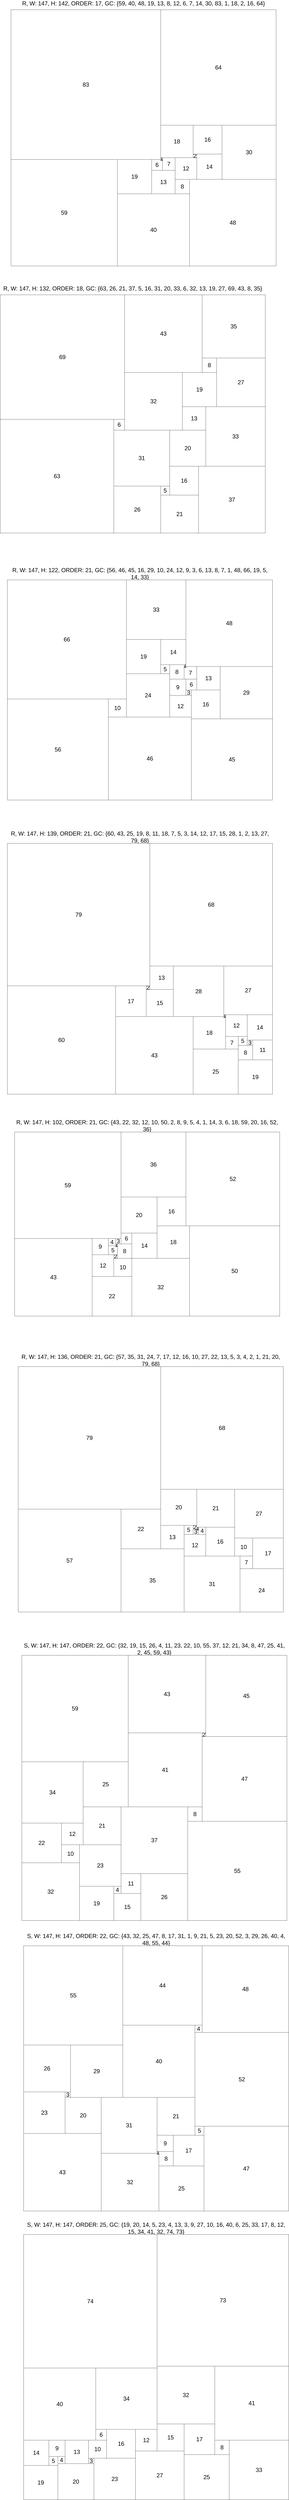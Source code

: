 <mxfile version="21.2.1" type="device">
  <diagram name="Page-1" id="H1nZVYqxkzLZFgEqRADx">
    <mxGraphModel dx="1083" dy="3478" grid="1" gridSize="10" guides="1" tooltips="1" connect="1" arrows="1" fold="1" page="1" pageScale="1" pageWidth="850" pageHeight="1100" math="0" shadow="0">
      <root>
        <mxCell id="0" />
        <mxCell id="1" parent="0" />
        <mxCell id="AsBp8XiL8Dx4Y6rQVwFH-6815" value="R, W: 147, H: 142, ORDER: 17, GC: {59, 40, 48, 19, 13, 8, 12, 6, 7, 14, 30, 83, 1, 18, 2, 16, 64} " style="text;html=1;strokeColor=none;fillColor=none;align=center;verticalAlign=middle;whiteSpace=wrap;rounded=0;fontSize=32;" parent="1" vertex="1">
          <mxGeometry x="1570" width="1470" height="30" as="geometry" />
        </mxCell>
        <mxCell id="AsBp8XiL8Dx4Y6rQVwFH-9871" value="R, W: 147, H: 132, ORDER: 18, GC: {63, 26, 21, 37, 5, 16, 31, 20, 33, 6, 32, 13, 19, 27, 69, 43, 8, 35} " style="text;html=1;strokeColor=none;fillColor=none;align=center;verticalAlign=middle;whiteSpace=wrap;rounded=0;fontSize=32;" parent="1" vertex="1">
          <mxGeometry x="1510" y="1580" width="1470" height="30" as="geometry" />
        </mxCell>
        <mxCell id="2DC2WM5DY_a96OD5L-HZ-496" value="R, W: 147, H: 122, ORDER: 21, GC: {56, 46, 45, 16, 29, 10, 24, 12, 9, 3, 6, 13, 8, 7, 1, 48, 66, 19, 5, 14, 33} " style="text;html=1;strokeColor=none;fillColor=none;align=center;verticalAlign=middle;whiteSpace=wrap;rounded=0;fontSize=32;" vertex="1" parent="1">
          <mxGeometry x="1550" y="3160" width="1470" height="30" as="geometry" />
        </mxCell>
        <mxCell id="2DC2WM5DY_a96OD5L-HZ-518" value="R, W: 147, H: 139, ORDER: 21, GC: {60, 43, 25, 19, 8, 11, 18, 7, 5, 3, 14, 12, 17, 15, 28, 1, 2, 13, 27, 79, 68} " style="text;html=1;strokeColor=none;fillColor=none;align=center;verticalAlign=middle;whiteSpace=wrap;rounded=0;fontSize=32;" vertex="1" parent="1">
          <mxGeometry x="1550" y="4620" width="1470" height="30" as="geometry" />
        </mxCell>
        <mxCell id="2DC2WM5DY_a96OD5L-HZ-540" value="R, W: 147, H: 102, ORDER: 21, GC: {43, 22, 32, 12, 10, 50, 2, 8, 9, 5, 4, 1, 14, 3, 6, 18, 59, 20, 16, 52, 36} " style="text;html=1;strokeColor=none;fillColor=none;align=center;verticalAlign=middle;whiteSpace=wrap;rounded=0;fontSize=32;" vertex="1" parent="1">
          <mxGeometry x="1590" y="6220" width="1470" height="30" as="geometry" />
        </mxCell>
        <mxCell id="2DC2WM5DY_a96OD5L-HZ-562" value="R, W: 147, H: 136, ORDER: 21, GC: {57, 35, 31, 24, 7, 17, 12, 16, 10, 27, 22, 13, 5, 3, 4, 2, 1, 21, 20, 79, 68} " style="text;html=1;strokeColor=none;fillColor=none;align=center;verticalAlign=middle;whiteSpace=wrap;rounded=0;fontSize=32;" vertex="1" parent="1">
          <mxGeometry x="1610" y="7520" width="1470" height="30" as="geometry" />
        </mxCell>
        <mxCell id="2DC2WM5DY_a96OD5L-HZ-584" value="S, W: 147, H: 147, ORDER: 22, GC: {32, 19, 15, 26, 4, 11, 23, 22, 10, 55, 37, 12, 21, 34, 8, 47, 25, 41, 2, 45, 59, 43} " style="text;html=1;strokeColor=none;fillColor=none;align=center;verticalAlign=middle;whiteSpace=wrap;rounded=0;fontSize=32;" vertex="1" parent="1">
          <mxGeometry x="1630" y="9120" width="1470" height="30" as="geometry" />
        </mxCell>
        <mxCell id="2DC2WM5DY_a96OD5L-HZ-607" value="S, W: 147, H: 147, ORDER: 22, GC: {43, 32, 25, 47, 8, 17, 31, 1, 9, 21, 5, 23, 20, 52, 3, 29, 26, 40, 4, 48, 55, 44} " style="text;html=1;strokeColor=none;fillColor=none;align=center;verticalAlign=middle;whiteSpace=wrap;rounded=0;fontSize=32;" vertex="1" parent="1">
          <mxGeometry x="1640" y="10730" width="1470" height="30" as="geometry" />
        </mxCell>
        <mxCell id="2DC2WM5DY_a96OD5L-HZ-630" value="S, W: 147, H: 147, ORDER: 25, GC: {19, 20, 14, 5, 23, 4, 13, 3, 9, 27, 10, 16, 40, 6, 25, 33, 17, 8, 12, 15, 34, 41, 32, 74, 73} " style="text;html=1;strokeColor=none;fillColor=none;align=center;verticalAlign=middle;whiteSpace=wrap;rounded=0;fontSize=32;" vertex="1" parent="1">
          <mxGeometry x="1640" y="12330" width="1470" height="30" as="geometry" />
        </mxCell>
        <mxCell id="2DC2WM5DY_a96OD5L-HZ-656" value="" style="group;flipV=1;" vertex="1" connectable="0" parent="1">
          <mxGeometry x="1510" y="1630" width="1470" height="1320" as="geometry" />
        </mxCell>
        <mxCell id="761dnnyQ54j-Cl0NHfQN-9872" value="63" style="rounded=0;whiteSpace=wrap;html=1;fontSize=32;" parent="2DC2WM5DY_a96OD5L-HZ-656" vertex="1">
          <mxGeometry y="690" width="630" height="630" as="geometry" />
        </mxCell>
        <mxCell id="761dnnyQ54j-Cl0NHfQN-9873" value="26" style="rounded=0;whiteSpace=wrap;html=1;fontSize=32;" parent="2DC2WM5DY_a96OD5L-HZ-656" vertex="1">
          <mxGeometry x="630" y="1060" width="260" height="260" as="geometry" />
        </mxCell>
        <mxCell id="761dnnyQ54j-Cl0NHfQN-9874" value="21" style="rounded=0;whiteSpace=wrap;html=1;fontSize=32;" parent="2DC2WM5DY_a96OD5L-HZ-656" vertex="1">
          <mxGeometry x="890" y="1110" width="210" height="210" as="geometry" />
        </mxCell>
        <mxCell id="761dnnyQ54j-Cl0NHfQN-9875" value="37" style="rounded=0;whiteSpace=wrap;html=1;fontSize=32;" parent="2DC2WM5DY_a96OD5L-HZ-656" vertex="1">
          <mxGeometry x="1100" y="950" width="370" height="370" as="geometry" />
        </mxCell>
        <mxCell id="761dnnyQ54j-Cl0NHfQN-9876" value="5" style="rounded=0;whiteSpace=wrap;html=1;fontSize=32;" parent="2DC2WM5DY_a96OD5L-HZ-656" vertex="1">
          <mxGeometry x="890" y="1060" width="50" height="50" as="geometry" />
        </mxCell>
        <mxCell id="761dnnyQ54j-Cl0NHfQN-9877" value="16" style="rounded=0;whiteSpace=wrap;html=1;fontSize=32;" parent="2DC2WM5DY_a96OD5L-HZ-656" vertex="1">
          <mxGeometry x="940" y="950" width="160" height="160" as="geometry" />
        </mxCell>
        <mxCell id="761dnnyQ54j-Cl0NHfQN-9878" value="31" style="rounded=0;whiteSpace=wrap;html=1;fontSize=32;" parent="2DC2WM5DY_a96OD5L-HZ-656" vertex="1">
          <mxGeometry x="630" y="750" width="310" height="310" as="geometry" />
        </mxCell>
        <mxCell id="761dnnyQ54j-Cl0NHfQN-9879" value="20" style="rounded=0;whiteSpace=wrap;html=1;fontSize=32;" parent="2DC2WM5DY_a96OD5L-HZ-656" vertex="1">
          <mxGeometry x="940" y="750" width="200" height="200" as="geometry" />
        </mxCell>
        <mxCell id="761dnnyQ54j-Cl0NHfQN-9880" value="33" style="rounded=0;whiteSpace=wrap;html=1;fontSize=32;" parent="2DC2WM5DY_a96OD5L-HZ-656" vertex="1">
          <mxGeometry x="1140" y="620" width="330" height="330" as="geometry" />
        </mxCell>
        <mxCell id="761dnnyQ54j-Cl0NHfQN-9881" value="6" style="rounded=0;whiteSpace=wrap;html=1;fontSize=32;" parent="2DC2WM5DY_a96OD5L-HZ-656" vertex="1">
          <mxGeometry x="630" y="690" width="60" height="60" as="geometry" />
        </mxCell>
        <mxCell id="761dnnyQ54j-Cl0NHfQN-9882" value="32" style="rounded=0;whiteSpace=wrap;html=1;fontSize=32;" parent="2DC2WM5DY_a96OD5L-HZ-656" vertex="1">
          <mxGeometry x="690" y="430" width="320" height="320" as="geometry" />
        </mxCell>
        <mxCell id="761dnnyQ54j-Cl0NHfQN-9883" value="13" style="rounded=0;whiteSpace=wrap;html=1;fontSize=32;" parent="2DC2WM5DY_a96OD5L-HZ-656" vertex="1">
          <mxGeometry x="1010" y="620" width="130" height="130" as="geometry" />
        </mxCell>
        <mxCell id="761dnnyQ54j-Cl0NHfQN-9884" value="19" style="rounded=0;whiteSpace=wrap;html=1;fontSize=32;" parent="2DC2WM5DY_a96OD5L-HZ-656" vertex="1">
          <mxGeometry x="1010" y="430" width="190" height="190" as="geometry" />
        </mxCell>
        <mxCell id="761dnnyQ54j-Cl0NHfQN-9885" value="27" style="rounded=0;whiteSpace=wrap;html=1;fontSize=32;" parent="2DC2WM5DY_a96OD5L-HZ-656" vertex="1">
          <mxGeometry x="1200" y="350" width="270" height="270" as="geometry" />
        </mxCell>
        <mxCell id="761dnnyQ54j-Cl0NHfQN-9886" value="69" style="rounded=0;whiteSpace=wrap;html=1;fontSize=32;" parent="2DC2WM5DY_a96OD5L-HZ-656" vertex="1">
          <mxGeometry width="690" height="690" as="geometry" />
        </mxCell>
        <mxCell id="761dnnyQ54j-Cl0NHfQN-9887" value="43" style="rounded=0;whiteSpace=wrap;html=1;fontSize=32;" parent="2DC2WM5DY_a96OD5L-HZ-656" vertex="1">
          <mxGeometry x="690" width="430" height="430" as="geometry" />
        </mxCell>
        <mxCell id="761dnnyQ54j-Cl0NHfQN-9888" value="8" style="rounded=0;whiteSpace=wrap;html=1;fontSize=32;" parent="2DC2WM5DY_a96OD5L-HZ-656" vertex="1">
          <mxGeometry x="1120" y="350" width="80" height="80" as="geometry" />
        </mxCell>
        <mxCell id="761dnnyQ54j-Cl0NHfQN-9889" value="35" style="rounded=0;whiteSpace=wrap;html=1;fontSize=32;" parent="2DC2WM5DY_a96OD5L-HZ-656" vertex="1">
          <mxGeometry x="1120" width="350" height="350" as="geometry" />
        </mxCell>
        <mxCell id="2DC2WM5DY_a96OD5L-HZ-657" value="" style="group;flipV=1;" vertex="1" connectable="0" parent="1">
          <mxGeometry x="1570" y="50" width="1470" height="1420" as="geometry" />
        </mxCell>
        <mxCell id="761dnnyQ54j-Cl0NHfQN-6816" value="59" style="rounded=0;whiteSpace=wrap;html=1;fontSize=32;" parent="2DC2WM5DY_a96OD5L-HZ-657" vertex="1">
          <mxGeometry y="830" width="590" height="590" as="geometry" />
        </mxCell>
        <mxCell id="761dnnyQ54j-Cl0NHfQN-6817" value="40" style="rounded=0;whiteSpace=wrap;html=1;fontSize=32;" parent="2DC2WM5DY_a96OD5L-HZ-657" vertex="1">
          <mxGeometry x="590" y="1020" width="400" height="400" as="geometry" />
        </mxCell>
        <mxCell id="761dnnyQ54j-Cl0NHfQN-6818" value="48" style="rounded=0;whiteSpace=wrap;html=1;fontSize=32;" parent="2DC2WM5DY_a96OD5L-HZ-657" vertex="1">
          <mxGeometry x="990" y="940" width="480" height="480" as="geometry" />
        </mxCell>
        <mxCell id="761dnnyQ54j-Cl0NHfQN-6819" value="19" style="rounded=0;whiteSpace=wrap;html=1;fontSize=32;" parent="2DC2WM5DY_a96OD5L-HZ-657" vertex="1">
          <mxGeometry x="590" y="830" width="190" height="190" as="geometry" />
        </mxCell>
        <mxCell id="761dnnyQ54j-Cl0NHfQN-6820" value="13" style="rounded=0;whiteSpace=wrap;html=1;fontSize=32;" parent="2DC2WM5DY_a96OD5L-HZ-657" vertex="1">
          <mxGeometry x="780" y="890" width="130" height="130" as="geometry" />
        </mxCell>
        <mxCell id="761dnnyQ54j-Cl0NHfQN-6821" value="8" style="rounded=0;whiteSpace=wrap;html=1;fontSize=32;" parent="2DC2WM5DY_a96OD5L-HZ-657" vertex="1">
          <mxGeometry x="910" y="940" width="80" height="80" as="geometry" />
        </mxCell>
        <mxCell id="761dnnyQ54j-Cl0NHfQN-6822" value="12" style="rounded=0;whiteSpace=wrap;html=1;fontSize=32;" parent="2DC2WM5DY_a96OD5L-HZ-657" vertex="1">
          <mxGeometry x="910" y="820" width="120" height="120" as="geometry" />
        </mxCell>
        <mxCell id="761dnnyQ54j-Cl0NHfQN-6823" value="6" style="rounded=0;whiteSpace=wrap;html=1;fontSize=32;" parent="2DC2WM5DY_a96OD5L-HZ-657" vertex="1">
          <mxGeometry x="780" y="830" width="60" height="60" as="geometry" />
        </mxCell>
        <mxCell id="761dnnyQ54j-Cl0NHfQN-6824" value="7" style="rounded=0;whiteSpace=wrap;html=1;fontSize=32;" parent="2DC2WM5DY_a96OD5L-HZ-657" vertex="1">
          <mxGeometry x="840" y="820" width="70" height="70" as="geometry" />
        </mxCell>
        <mxCell id="761dnnyQ54j-Cl0NHfQN-6825" value="14" style="rounded=0;whiteSpace=wrap;html=1;fontSize=32;" parent="2DC2WM5DY_a96OD5L-HZ-657" vertex="1">
          <mxGeometry x="1030" y="800" width="140" height="140" as="geometry" />
        </mxCell>
        <mxCell id="761dnnyQ54j-Cl0NHfQN-6826" value="30" style="rounded=0;whiteSpace=wrap;html=1;fontSize=32;" parent="2DC2WM5DY_a96OD5L-HZ-657" vertex="1">
          <mxGeometry x="1170" y="640" width="300" height="300" as="geometry" />
        </mxCell>
        <mxCell id="761dnnyQ54j-Cl0NHfQN-6827" value="83" style="rounded=0;whiteSpace=wrap;html=1;fontSize=32;" parent="2DC2WM5DY_a96OD5L-HZ-657" vertex="1">
          <mxGeometry width="830" height="830" as="geometry" />
        </mxCell>
        <mxCell id="761dnnyQ54j-Cl0NHfQN-6828" value="1" style="rounded=0;whiteSpace=wrap;html=1;fontSize=32;" parent="2DC2WM5DY_a96OD5L-HZ-657" vertex="1">
          <mxGeometry x="830" y="820" width="10" height="10" as="geometry" />
        </mxCell>
        <mxCell id="761dnnyQ54j-Cl0NHfQN-6829" value="18" style="rounded=0;whiteSpace=wrap;html=1;fontSize=32;" parent="2DC2WM5DY_a96OD5L-HZ-657" vertex="1">
          <mxGeometry x="830" y="640" width="180" height="180" as="geometry" />
        </mxCell>
        <mxCell id="761dnnyQ54j-Cl0NHfQN-6830" value="2" style="rounded=0;whiteSpace=wrap;html=1;fontSize=32;" parent="2DC2WM5DY_a96OD5L-HZ-657" vertex="1">
          <mxGeometry x="1010" y="800" width="20" height="20" as="geometry" />
        </mxCell>
        <mxCell id="761dnnyQ54j-Cl0NHfQN-6831" value="16" style="rounded=0;whiteSpace=wrap;html=1;fontSize=32;" parent="2DC2WM5DY_a96OD5L-HZ-657" vertex="1">
          <mxGeometry x="1010" y="640" width="160" height="160" as="geometry" />
        </mxCell>
        <mxCell id="761dnnyQ54j-Cl0NHfQN-6832" value="64" style="rounded=0;whiteSpace=wrap;html=1;fontSize=32;" parent="2DC2WM5DY_a96OD5L-HZ-657" vertex="1">
          <mxGeometry x="830" width="640" height="640" as="geometry" />
        </mxCell>
        <mxCell id="2DC2WM5DY_a96OD5L-HZ-658" value="" style="group;flipV=1;" vertex="1" connectable="0" parent="1">
          <mxGeometry x="1550" y="3210" width="1470" height="1220" as="geometry" />
        </mxCell>
        <mxCell id="2DC2WM5DY_a96OD5L-HZ-497" value="56" style="rounded=0;whiteSpace=wrap;html=1;fontSize=32;" vertex="1" parent="2DC2WM5DY_a96OD5L-HZ-658">
          <mxGeometry y="660" width="560" height="560" as="geometry" />
        </mxCell>
        <mxCell id="2DC2WM5DY_a96OD5L-HZ-498" value="46" style="rounded=0;whiteSpace=wrap;html=1;fontSize=32;" vertex="1" parent="2DC2WM5DY_a96OD5L-HZ-658">
          <mxGeometry x="560" y="760" width="460" height="460" as="geometry" />
        </mxCell>
        <mxCell id="2DC2WM5DY_a96OD5L-HZ-499" value="45" style="rounded=0;whiteSpace=wrap;html=1;fontSize=32;" vertex="1" parent="2DC2WM5DY_a96OD5L-HZ-658">
          <mxGeometry x="1020" y="770" width="450" height="450" as="geometry" />
        </mxCell>
        <mxCell id="2DC2WM5DY_a96OD5L-HZ-500" value="16" style="rounded=0;whiteSpace=wrap;html=1;fontSize=32;" vertex="1" parent="2DC2WM5DY_a96OD5L-HZ-658">
          <mxGeometry x="1020" y="610" width="160" height="160" as="geometry" />
        </mxCell>
        <mxCell id="2DC2WM5DY_a96OD5L-HZ-501" value="29" style="rounded=0;whiteSpace=wrap;html=1;fontSize=32;" vertex="1" parent="2DC2WM5DY_a96OD5L-HZ-658">
          <mxGeometry x="1180" y="480" width="290" height="290" as="geometry" />
        </mxCell>
        <mxCell id="2DC2WM5DY_a96OD5L-HZ-502" value="10" style="rounded=0;whiteSpace=wrap;html=1;fontSize=32;" vertex="1" parent="2DC2WM5DY_a96OD5L-HZ-658">
          <mxGeometry x="560" y="660" width="100" height="100" as="geometry" />
        </mxCell>
        <mxCell id="2DC2WM5DY_a96OD5L-HZ-503" value="24" style="rounded=0;whiteSpace=wrap;html=1;fontSize=32;" vertex="1" parent="2DC2WM5DY_a96OD5L-HZ-658">
          <mxGeometry x="660" y="520" width="240" height="240" as="geometry" />
        </mxCell>
        <mxCell id="2DC2WM5DY_a96OD5L-HZ-504" value="12" style="rounded=0;whiteSpace=wrap;html=1;fontSize=32;" vertex="1" parent="2DC2WM5DY_a96OD5L-HZ-658">
          <mxGeometry x="900" y="640" width="120" height="120" as="geometry" />
        </mxCell>
        <mxCell id="2DC2WM5DY_a96OD5L-HZ-505" value="9" style="rounded=0;whiteSpace=wrap;html=1;fontSize=32;" vertex="1" parent="2DC2WM5DY_a96OD5L-HZ-658">
          <mxGeometry x="900" y="550" width="90" height="90" as="geometry" />
        </mxCell>
        <mxCell id="2DC2WM5DY_a96OD5L-HZ-506" value="3" style="rounded=0;whiteSpace=wrap;html=1;fontSize=32;" vertex="1" parent="2DC2WM5DY_a96OD5L-HZ-658">
          <mxGeometry x="990" y="610" width="30" height="30" as="geometry" />
        </mxCell>
        <mxCell id="2DC2WM5DY_a96OD5L-HZ-507" value="6" style="rounded=0;whiteSpace=wrap;html=1;fontSize=32;" vertex="1" parent="2DC2WM5DY_a96OD5L-HZ-658">
          <mxGeometry x="990" y="550" width="60" height="60" as="geometry" />
        </mxCell>
        <mxCell id="2DC2WM5DY_a96OD5L-HZ-508" value="13" style="rounded=0;whiteSpace=wrap;html=1;fontSize=32;" vertex="1" parent="2DC2WM5DY_a96OD5L-HZ-658">
          <mxGeometry x="1050" y="480" width="130" height="130" as="geometry" />
        </mxCell>
        <mxCell id="2DC2WM5DY_a96OD5L-HZ-509" value="8" style="rounded=0;whiteSpace=wrap;html=1;fontSize=32;" vertex="1" parent="2DC2WM5DY_a96OD5L-HZ-658">
          <mxGeometry x="900" y="470" width="80" height="80" as="geometry" />
        </mxCell>
        <mxCell id="2DC2WM5DY_a96OD5L-HZ-510" value="7" style="rounded=0;whiteSpace=wrap;html=1;fontSize=32;" vertex="1" parent="2DC2WM5DY_a96OD5L-HZ-658">
          <mxGeometry x="980" y="480" width="70" height="70" as="geometry" />
        </mxCell>
        <mxCell id="2DC2WM5DY_a96OD5L-HZ-511" value="1" style="rounded=0;whiteSpace=wrap;html=1;fontSize=32;" vertex="1" parent="2DC2WM5DY_a96OD5L-HZ-658">
          <mxGeometry x="980" y="470" width="10" height="10" as="geometry" />
        </mxCell>
        <mxCell id="2DC2WM5DY_a96OD5L-HZ-512" value="48" style="rounded=0;whiteSpace=wrap;html=1;fontSize=32;" vertex="1" parent="2DC2WM5DY_a96OD5L-HZ-658">
          <mxGeometry x="990" width="480" height="480" as="geometry" />
        </mxCell>
        <mxCell id="2DC2WM5DY_a96OD5L-HZ-513" value="66" style="rounded=0;whiteSpace=wrap;html=1;fontSize=32;" vertex="1" parent="2DC2WM5DY_a96OD5L-HZ-658">
          <mxGeometry width="660" height="660" as="geometry" />
        </mxCell>
        <mxCell id="2DC2WM5DY_a96OD5L-HZ-514" value="19" style="rounded=0;whiteSpace=wrap;html=1;fontSize=32;" vertex="1" parent="2DC2WM5DY_a96OD5L-HZ-658">
          <mxGeometry x="660" y="330" width="190" height="190" as="geometry" />
        </mxCell>
        <mxCell id="2DC2WM5DY_a96OD5L-HZ-515" value="5" style="rounded=0;whiteSpace=wrap;html=1;fontSize=32;" vertex="1" parent="2DC2WM5DY_a96OD5L-HZ-658">
          <mxGeometry x="850" y="470" width="50" height="50" as="geometry" />
        </mxCell>
        <mxCell id="2DC2WM5DY_a96OD5L-HZ-516" value="14" style="rounded=0;whiteSpace=wrap;html=1;fontSize=32;" vertex="1" parent="2DC2WM5DY_a96OD5L-HZ-658">
          <mxGeometry x="850" y="330" width="140" height="140" as="geometry" />
        </mxCell>
        <mxCell id="2DC2WM5DY_a96OD5L-HZ-517" value="33" style="rounded=0;whiteSpace=wrap;html=1;fontSize=32;" vertex="1" parent="2DC2WM5DY_a96OD5L-HZ-658">
          <mxGeometry x="660" width="330" height="330" as="geometry" />
        </mxCell>
        <mxCell id="2DC2WM5DY_a96OD5L-HZ-659" value="" style="group;flipV=1;" vertex="1" connectable="0" parent="1">
          <mxGeometry x="1550" y="4670" width="1470" height="1390" as="geometry" />
        </mxCell>
        <mxCell id="2DC2WM5DY_a96OD5L-HZ-519" value="60" style="rounded=0;whiteSpace=wrap;html=1;fontSize=32;" vertex="1" parent="2DC2WM5DY_a96OD5L-HZ-659">
          <mxGeometry y="790" width="600" height="600" as="geometry" />
        </mxCell>
        <mxCell id="2DC2WM5DY_a96OD5L-HZ-520" value="43" style="rounded=0;whiteSpace=wrap;html=1;fontSize=32;" vertex="1" parent="2DC2WM5DY_a96OD5L-HZ-659">
          <mxGeometry x="600" y="960" width="430" height="430" as="geometry" />
        </mxCell>
        <mxCell id="2DC2WM5DY_a96OD5L-HZ-521" value="25" style="rounded=0;whiteSpace=wrap;html=1;fontSize=32;" vertex="1" parent="2DC2WM5DY_a96OD5L-HZ-659">
          <mxGeometry x="1030" y="1140" width="250" height="250" as="geometry" />
        </mxCell>
        <mxCell id="2DC2WM5DY_a96OD5L-HZ-522" value="19" style="rounded=0;whiteSpace=wrap;html=1;fontSize=32;" vertex="1" parent="2DC2WM5DY_a96OD5L-HZ-659">
          <mxGeometry x="1280" y="1200" width="190" height="190" as="geometry" />
        </mxCell>
        <mxCell id="2DC2WM5DY_a96OD5L-HZ-523" value="8" style="rounded=0;whiteSpace=wrap;html=1;fontSize=32;" vertex="1" parent="2DC2WM5DY_a96OD5L-HZ-659">
          <mxGeometry x="1280" y="1120" width="80" height="80" as="geometry" />
        </mxCell>
        <mxCell id="2DC2WM5DY_a96OD5L-HZ-524" value="11" style="rounded=0;whiteSpace=wrap;html=1;fontSize=32;" vertex="1" parent="2DC2WM5DY_a96OD5L-HZ-659">
          <mxGeometry x="1360" y="1090" width="110" height="110" as="geometry" />
        </mxCell>
        <mxCell id="2DC2WM5DY_a96OD5L-HZ-525" value="18" style="rounded=0;whiteSpace=wrap;html=1;fontSize=32;" vertex="1" parent="2DC2WM5DY_a96OD5L-HZ-659">
          <mxGeometry x="1030" y="960" width="180" height="180" as="geometry" />
        </mxCell>
        <mxCell id="2DC2WM5DY_a96OD5L-HZ-526" value="7" style="rounded=0;whiteSpace=wrap;html=1;fontSize=32;" vertex="1" parent="2DC2WM5DY_a96OD5L-HZ-659">
          <mxGeometry x="1210" y="1070" width="70" height="70" as="geometry" />
        </mxCell>
        <mxCell id="2DC2WM5DY_a96OD5L-HZ-527" value="5" style="rounded=0;whiteSpace=wrap;html=1;fontSize=32;" vertex="1" parent="2DC2WM5DY_a96OD5L-HZ-659">
          <mxGeometry x="1280" y="1070" width="50" height="50" as="geometry" />
        </mxCell>
        <mxCell id="2DC2WM5DY_a96OD5L-HZ-528" value="3" style="rounded=0;whiteSpace=wrap;html=1;fontSize=32;" vertex="1" parent="2DC2WM5DY_a96OD5L-HZ-659">
          <mxGeometry x="1330" y="1090" width="30" height="30" as="geometry" />
        </mxCell>
        <mxCell id="2DC2WM5DY_a96OD5L-HZ-529" value="14" style="rounded=0;whiteSpace=wrap;html=1;fontSize=32;" vertex="1" parent="2DC2WM5DY_a96OD5L-HZ-659">
          <mxGeometry x="1330" y="950" width="140" height="140" as="geometry" />
        </mxCell>
        <mxCell id="2DC2WM5DY_a96OD5L-HZ-530" value="12" style="rounded=0;whiteSpace=wrap;html=1;fontSize=32;" vertex="1" parent="2DC2WM5DY_a96OD5L-HZ-659">
          <mxGeometry x="1210" y="950" width="120" height="120" as="geometry" />
        </mxCell>
        <mxCell id="2DC2WM5DY_a96OD5L-HZ-531" value="17" style="rounded=0;whiteSpace=wrap;html=1;fontSize=32;" vertex="1" parent="2DC2WM5DY_a96OD5L-HZ-659">
          <mxGeometry x="600" y="790" width="170" height="170" as="geometry" />
        </mxCell>
        <mxCell id="2DC2WM5DY_a96OD5L-HZ-532" value="15" style="rounded=0;whiteSpace=wrap;html=1;fontSize=32;" vertex="1" parent="2DC2WM5DY_a96OD5L-HZ-659">
          <mxGeometry x="770" y="810" width="150" height="150" as="geometry" />
        </mxCell>
        <mxCell id="2DC2WM5DY_a96OD5L-HZ-533" value="28" style="rounded=0;whiteSpace=wrap;html=1;fontSize=32;" vertex="1" parent="2DC2WM5DY_a96OD5L-HZ-659">
          <mxGeometry x="920" y="680" width="280" height="280" as="geometry" />
        </mxCell>
        <mxCell id="2DC2WM5DY_a96OD5L-HZ-534" value="1" style="rounded=0;whiteSpace=wrap;html=1;fontSize=32;" vertex="1" parent="2DC2WM5DY_a96OD5L-HZ-659">
          <mxGeometry x="1200" y="950" width="10" height="10" as="geometry" />
        </mxCell>
        <mxCell id="2DC2WM5DY_a96OD5L-HZ-535" value="2" style="rounded=0;whiteSpace=wrap;html=1;fontSize=32;" vertex="1" parent="2DC2WM5DY_a96OD5L-HZ-659">
          <mxGeometry x="770" y="790" width="20" height="20" as="geometry" />
        </mxCell>
        <mxCell id="2DC2WM5DY_a96OD5L-HZ-536" value="13" style="rounded=0;whiteSpace=wrap;html=1;fontSize=32;" vertex="1" parent="2DC2WM5DY_a96OD5L-HZ-659">
          <mxGeometry x="790" y="680" width="130" height="130" as="geometry" />
        </mxCell>
        <mxCell id="2DC2WM5DY_a96OD5L-HZ-537" value="27" style="rounded=0;whiteSpace=wrap;html=1;fontSize=32;" vertex="1" parent="2DC2WM5DY_a96OD5L-HZ-659">
          <mxGeometry x="1200" y="680" width="270" height="270" as="geometry" />
        </mxCell>
        <mxCell id="2DC2WM5DY_a96OD5L-HZ-538" value="79" style="rounded=0;whiteSpace=wrap;html=1;fontSize=32;" vertex="1" parent="2DC2WM5DY_a96OD5L-HZ-659">
          <mxGeometry width="790" height="790" as="geometry" />
        </mxCell>
        <mxCell id="2DC2WM5DY_a96OD5L-HZ-539" value="68" style="rounded=0;whiteSpace=wrap;html=1;fontSize=32;" vertex="1" parent="2DC2WM5DY_a96OD5L-HZ-659">
          <mxGeometry x="790" width="680" height="680" as="geometry" />
        </mxCell>
        <mxCell id="2DC2WM5DY_a96OD5L-HZ-660" value="" style="group;flipV=1;" vertex="1" connectable="0" parent="1">
          <mxGeometry x="1590" y="6270" width="1470" height="1020" as="geometry" />
        </mxCell>
        <mxCell id="2DC2WM5DY_a96OD5L-HZ-541" value="43" style="rounded=0;whiteSpace=wrap;html=1;fontSize=32;" vertex="1" parent="2DC2WM5DY_a96OD5L-HZ-660">
          <mxGeometry y="590" width="430" height="430" as="geometry" />
        </mxCell>
        <mxCell id="2DC2WM5DY_a96OD5L-HZ-542" value="22" style="rounded=0;whiteSpace=wrap;html=1;fontSize=32;" vertex="1" parent="2DC2WM5DY_a96OD5L-HZ-660">
          <mxGeometry x="430" y="800" width="220" height="220" as="geometry" />
        </mxCell>
        <mxCell id="2DC2WM5DY_a96OD5L-HZ-543" value="32" style="rounded=0;whiteSpace=wrap;html=1;fontSize=32;" vertex="1" parent="2DC2WM5DY_a96OD5L-HZ-660">
          <mxGeometry x="650" y="700" width="320" height="320" as="geometry" />
        </mxCell>
        <mxCell id="2DC2WM5DY_a96OD5L-HZ-544" value="12" style="rounded=0;whiteSpace=wrap;html=1;fontSize=32;" vertex="1" parent="2DC2WM5DY_a96OD5L-HZ-660">
          <mxGeometry x="430" y="680" width="120" height="120" as="geometry" />
        </mxCell>
        <mxCell id="2DC2WM5DY_a96OD5L-HZ-545" value="10" style="rounded=0;whiteSpace=wrap;html=1;fontSize=32;" vertex="1" parent="2DC2WM5DY_a96OD5L-HZ-660">
          <mxGeometry x="550" y="700" width="100" height="100" as="geometry" />
        </mxCell>
        <mxCell id="2DC2WM5DY_a96OD5L-HZ-546" value="50" style="rounded=0;whiteSpace=wrap;html=1;fontSize=32;" vertex="1" parent="2DC2WM5DY_a96OD5L-HZ-660">
          <mxGeometry x="970" y="520" width="500" height="500" as="geometry" />
        </mxCell>
        <mxCell id="2DC2WM5DY_a96OD5L-HZ-547" value="2" style="rounded=0;whiteSpace=wrap;html=1;fontSize=32;" vertex="1" parent="2DC2WM5DY_a96OD5L-HZ-660">
          <mxGeometry x="550" y="680" width="20" height="20" as="geometry" />
        </mxCell>
        <mxCell id="2DC2WM5DY_a96OD5L-HZ-548" value="8" style="rounded=0;whiteSpace=wrap;html=1;fontSize=32;" vertex="1" parent="2DC2WM5DY_a96OD5L-HZ-660">
          <mxGeometry x="570" y="620" width="80" height="80" as="geometry" />
        </mxCell>
        <mxCell id="2DC2WM5DY_a96OD5L-HZ-549" value="9" style="rounded=0;whiteSpace=wrap;html=1;fontSize=32;" vertex="1" parent="2DC2WM5DY_a96OD5L-HZ-660">
          <mxGeometry x="430" y="590" width="90" height="90" as="geometry" />
        </mxCell>
        <mxCell id="2DC2WM5DY_a96OD5L-HZ-550" value="5" style="rounded=0;whiteSpace=wrap;html=1;fontSize=32;" vertex="1" parent="2DC2WM5DY_a96OD5L-HZ-660">
          <mxGeometry x="520" y="630" width="50" height="50" as="geometry" />
        </mxCell>
        <mxCell id="2DC2WM5DY_a96OD5L-HZ-551" value="4" style="rounded=0;whiteSpace=wrap;html=1;fontSize=32;" vertex="1" parent="2DC2WM5DY_a96OD5L-HZ-660">
          <mxGeometry x="520" y="590" width="40" height="40" as="geometry" />
        </mxCell>
        <mxCell id="2DC2WM5DY_a96OD5L-HZ-552" value="1" style="rounded=0;whiteSpace=wrap;html=1;fontSize=32;" vertex="1" parent="2DC2WM5DY_a96OD5L-HZ-660">
          <mxGeometry x="560" y="620" width="10" height="10" as="geometry" />
        </mxCell>
        <mxCell id="2DC2WM5DY_a96OD5L-HZ-553" value="14" style="rounded=0;whiteSpace=wrap;html=1;fontSize=32;" vertex="1" parent="2DC2WM5DY_a96OD5L-HZ-660">
          <mxGeometry x="650" y="560" width="140" height="140" as="geometry" />
        </mxCell>
        <mxCell id="2DC2WM5DY_a96OD5L-HZ-554" value="3" style="rounded=0;whiteSpace=wrap;html=1;fontSize=32;" vertex="1" parent="2DC2WM5DY_a96OD5L-HZ-660">
          <mxGeometry x="560" y="590" width="30" height="30" as="geometry" />
        </mxCell>
        <mxCell id="2DC2WM5DY_a96OD5L-HZ-555" value="6" style="rounded=0;whiteSpace=wrap;html=1;fontSize=32;" vertex="1" parent="2DC2WM5DY_a96OD5L-HZ-660">
          <mxGeometry x="590" y="560" width="60" height="60" as="geometry" />
        </mxCell>
        <mxCell id="2DC2WM5DY_a96OD5L-HZ-556" value="18" style="rounded=0;whiteSpace=wrap;html=1;fontSize=32;" vertex="1" parent="2DC2WM5DY_a96OD5L-HZ-660">
          <mxGeometry x="790" y="520" width="180" height="180" as="geometry" />
        </mxCell>
        <mxCell id="2DC2WM5DY_a96OD5L-HZ-557" value="59" style="rounded=0;whiteSpace=wrap;html=1;fontSize=32;" vertex="1" parent="2DC2WM5DY_a96OD5L-HZ-660">
          <mxGeometry width="590" height="590" as="geometry" />
        </mxCell>
        <mxCell id="2DC2WM5DY_a96OD5L-HZ-558" value="20" style="rounded=0;whiteSpace=wrap;html=1;fontSize=32;" vertex="1" parent="2DC2WM5DY_a96OD5L-HZ-660">
          <mxGeometry x="590" y="360" width="200" height="200" as="geometry" />
        </mxCell>
        <mxCell id="2DC2WM5DY_a96OD5L-HZ-559" value="16" style="rounded=0;whiteSpace=wrap;html=1;fontSize=32;" vertex="1" parent="2DC2WM5DY_a96OD5L-HZ-660">
          <mxGeometry x="790" y="360" width="160" height="160" as="geometry" />
        </mxCell>
        <mxCell id="2DC2WM5DY_a96OD5L-HZ-560" value="52" style="rounded=0;whiteSpace=wrap;html=1;fontSize=32;" vertex="1" parent="2DC2WM5DY_a96OD5L-HZ-660">
          <mxGeometry x="950" width="520" height="520" as="geometry" />
        </mxCell>
        <mxCell id="2DC2WM5DY_a96OD5L-HZ-561" value="36" style="rounded=0;whiteSpace=wrap;html=1;fontSize=32;" vertex="1" parent="2DC2WM5DY_a96OD5L-HZ-660">
          <mxGeometry x="590" width="360" height="360" as="geometry" />
        </mxCell>
        <mxCell id="2DC2WM5DY_a96OD5L-HZ-661" value="" style="group;flipV=1;" vertex="1" connectable="0" parent="1">
          <mxGeometry x="1610" y="7570" width="1470" height="1360" as="geometry" />
        </mxCell>
        <mxCell id="2DC2WM5DY_a96OD5L-HZ-563" value="57" style="rounded=0;whiteSpace=wrap;html=1;fontSize=32;" vertex="1" parent="2DC2WM5DY_a96OD5L-HZ-661">
          <mxGeometry y="790" width="570" height="570" as="geometry" />
        </mxCell>
        <mxCell id="2DC2WM5DY_a96OD5L-HZ-564" value="35" style="rounded=0;whiteSpace=wrap;html=1;fontSize=32;" vertex="1" parent="2DC2WM5DY_a96OD5L-HZ-661">
          <mxGeometry x="570" y="1010" width="350" height="350" as="geometry" />
        </mxCell>
        <mxCell id="2DC2WM5DY_a96OD5L-HZ-565" value="31" style="rounded=0;whiteSpace=wrap;html=1;fontSize=32;" vertex="1" parent="2DC2WM5DY_a96OD5L-HZ-661">
          <mxGeometry x="920" y="1050" width="310" height="310" as="geometry" />
        </mxCell>
        <mxCell id="2DC2WM5DY_a96OD5L-HZ-566" value="24" style="rounded=0;whiteSpace=wrap;html=1;fontSize=32;" vertex="1" parent="2DC2WM5DY_a96OD5L-HZ-661">
          <mxGeometry x="1230" y="1120" width="240" height="240" as="geometry" />
        </mxCell>
        <mxCell id="2DC2WM5DY_a96OD5L-HZ-567" value="7" style="rounded=0;whiteSpace=wrap;html=1;fontSize=32;" vertex="1" parent="2DC2WM5DY_a96OD5L-HZ-661">
          <mxGeometry x="1230" y="1050" width="70" height="70" as="geometry" />
        </mxCell>
        <mxCell id="2DC2WM5DY_a96OD5L-HZ-568" value="17" style="rounded=0;whiteSpace=wrap;html=1;fontSize=32;" vertex="1" parent="2DC2WM5DY_a96OD5L-HZ-661">
          <mxGeometry x="1300" y="950" width="170" height="170" as="geometry" />
        </mxCell>
        <mxCell id="2DC2WM5DY_a96OD5L-HZ-569" value="12" style="rounded=0;whiteSpace=wrap;html=1;fontSize=32;" vertex="1" parent="2DC2WM5DY_a96OD5L-HZ-661">
          <mxGeometry x="920" y="930" width="120" height="120" as="geometry" />
        </mxCell>
        <mxCell id="2DC2WM5DY_a96OD5L-HZ-570" value="16" style="rounded=0;whiteSpace=wrap;html=1;fontSize=32;" vertex="1" parent="2DC2WM5DY_a96OD5L-HZ-661">
          <mxGeometry x="1040" y="890" width="160" height="160" as="geometry" />
        </mxCell>
        <mxCell id="2DC2WM5DY_a96OD5L-HZ-571" value="10" style="rounded=0;whiteSpace=wrap;html=1;fontSize=32;" vertex="1" parent="2DC2WM5DY_a96OD5L-HZ-661">
          <mxGeometry x="1200" y="950" width="100" height="100" as="geometry" />
        </mxCell>
        <mxCell id="2DC2WM5DY_a96OD5L-HZ-572" value="27" style="rounded=0;whiteSpace=wrap;html=1;fontSize=32;" vertex="1" parent="2DC2WM5DY_a96OD5L-HZ-661">
          <mxGeometry x="1200" y="680" width="270" height="270" as="geometry" />
        </mxCell>
        <mxCell id="2DC2WM5DY_a96OD5L-HZ-573" value="22" style="rounded=0;whiteSpace=wrap;html=1;fontSize=32;" vertex="1" parent="2DC2WM5DY_a96OD5L-HZ-661">
          <mxGeometry x="570" y="790" width="220" height="220" as="geometry" />
        </mxCell>
        <mxCell id="2DC2WM5DY_a96OD5L-HZ-574" value="13" style="rounded=0;whiteSpace=wrap;html=1;fontSize=32;" vertex="1" parent="2DC2WM5DY_a96OD5L-HZ-661">
          <mxGeometry x="790" y="880" width="130" height="130" as="geometry" />
        </mxCell>
        <mxCell id="2DC2WM5DY_a96OD5L-HZ-575" value="5" style="rounded=0;whiteSpace=wrap;html=1;fontSize=32;" vertex="1" parent="2DC2WM5DY_a96OD5L-HZ-661">
          <mxGeometry x="920" y="880" width="50" height="50" as="geometry" />
        </mxCell>
        <mxCell id="2DC2WM5DY_a96OD5L-HZ-576" value="3" style="rounded=0;whiteSpace=wrap;html=1;fontSize=32;" vertex="1" parent="2DC2WM5DY_a96OD5L-HZ-661">
          <mxGeometry x="970" y="900" width="30" height="30" as="geometry" />
        </mxCell>
        <mxCell id="2DC2WM5DY_a96OD5L-HZ-577" value="4" style="rounded=0;whiteSpace=wrap;html=1;fontSize=32;" vertex="1" parent="2DC2WM5DY_a96OD5L-HZ-661">
          <mxGeometry x="1000" y="890" width="40" height="40" as="geometry" />
        </mxCell>
        <mxCell id="2DC2WM5DY_a96OD5L-HZ-578" value="2" style="rounded=0;whiteSpace=wrap;html=1;fontSize=32;" vertex="1" parent="2DC2WM5DY_a96OD5L-HZ-661">
          <mxGeometry x="970" y="880" width="20" height="20" as="geometry" />
        </mxCell>
        <mxCell id="2DC2WM5DY_a96OD5L-HZ-579" value="1" style="rounded=0;whiteSpace=wrap;html=1;fontSize=32;" vertex="1" parent="2DC2WM5DY_a96OD5L-HZ-661">
          <mxGeometry x="990" y="890" width="10" height="10" as="geometry" />
        </mxCell>
        <mxCell id="2DC2WM5DY_a96OD5L-HZ-580" value="21" style="rounded=0;whiteSpace=wrap;html=1;fontSize=32;" vertex="1" parent="2DC2WM5DY_a96OD5L-HZ-661">
          <mxGeometry x="990" y="680" width="210" height="210" as="geometry" />
        </mxCell>
        <mxCell id="2DC2WM5DY_a96OD5L-HZ-581" value="20" style="rounded=0;whiteSpace=wrap;html=1;fontSize=32;" vertex="1" parent="2DC2WM5DY_a96OD5L-HZ-661">
          <mxGeometry x="790" y="680" width="200" height="200" as="geometry" />
        </mxCell>
        <mxCell id="2DC2WM5DY_a96OD5L-HZ-582" value="79" style="rounded=0;whiteSpace=wrap;html=1;fontSize=32;" vertex="1" parent="2DC2WM5DY_a96OD5L-HZ-661">
          <mxGeometry width="790" height="790" as="geometry" />
        </mxCell>
        <mxCell id="2DC2WM5DY_a96OD5L-HZ-583" value="68" style="rounded=0;whiteSpace=wrap;html=1;fontSize=32;" vertex="1" parent="2DC2WM5DY_a96OD5L-HZ-661">
          <mxGeometry x="790" width="680" height="680" as="geometry" />
        </mxCell>
        <mxCell id="2DC2WM5DY_a96OD5L-HZ-662" value="" style="group;flipV=1;" vertex="1" connectable="0" parent="1">
          <mxGeometry x="1630" y="9170" width="1470" height="1470" as="geometry" />
        </mxCell>
        <mxCell id="2DC2WM5DY_a96OD5L-HZ-585" value="32" style="rounded=0;whiteSpace=wrap;html=1;fontSize=32;" vertex="1" parent="2DC2WM5DY_a96OD5L-HZ-662">
          <mxGeometry y="1150" width="320" height="320" as="geometry" />
        </mxCell>
        <mxCell id="2DC2WM5DY_a96OD5L-HZ-586" value="19" style="rounded=0;whiteSpace=wrap;html=1;fontSize=32;" vertex="1" parent="2DC2WM5DY_a96OD5L-HZ-662">
          <mxGeometry x="320" y="1280" width="190" height="190" as="geometry" />
        </mxCell>
        <mxCell id="2DC2WM5DY_a96OD5L-HZ-587" value="15" style="rounded=0;whiteSpace=wrap;html=1;fontSize=32;" vertex="1" parent="2DC2WM5DY_a96OD5L-HZ-662">
          <mxGeometry x="510" y="1320" width="150" height="150" as="geometry" />
        </mxCell>
        <mxCell id="2DC2WM5DY_a96OD5L-HZ-588" value="26" style="rounded=0;whiteSpace=wrap;html=1;fontSize=32;" vertex="1" parent="2DC2WM5DY_a96OD5L-HZ-662">
          <mxGeometry x="660" y="1210" width="260" height="260" as="geometry" />
        </mxCell>
        <mxCell id="2DC2WM5DY_a96OD5L-HZ-589" value="4" style="rounded=0;whiteSpace=wrap;html=1;fontSize=32;" vertex="1" parent="2DC2WM5DY_a96OD5L-HZ-662">
          <mxGeometry x="510" y="1280" width="40" height="40" as="geometry" />
        </mxCell>
        <mxCell id="2DC2WM5DY_a96OD5L-HZ-590" value="11" style="rounded=0;whiteSpace=wrap;html=1;fontSize=32;" vertex="1" parent="2DC2WM5DY_a96OD5L-HZ-662">
          <mxGeometry x="550" y="1210" width="110" height="110" as="geometry" />
        </mxCell>
        <mxCell id="2DC2WM5DY_a96OD5L-HZ-591" value="23" style="rounded=0;whiteSpace=wrap;html=1;fontSize=32;" vertex="1" parent="2DC2WM5DY_a96OD5L-HZ-662">
          <mxGeometry x="320" y="1050" width="230" height="230" as="geometry" />
        </mxCell>
        <mxCell id="2DC2WM5DY_a96OD5L-HZ-592" value="22" style="rounded=0;whiteSpace=wrap;html=1;fontSize=32;" vertex="1" parent="2DC2WM5DY_a96OD5L-HZ-662">
          <mxGeometry y="930" width="220" height="220" as="geometry" />
        </mxCell>
        <mxCell id="2DC2WM5DY_a96OD5L-HZ-593" value="10" style="rounded=0;whiteSpace=wrap;html=1;fontSize=32;" vertex="1" parent="2DC2WM5DY_a96OD5L-HZ-662">
          <mxGeometry x="220" y="1050" width="100" height="100" as="geometry" />
        </mxCell>
        <mxCell id="2DC2WM5DY_a96OD5L-HZ-594" value="55" style="rounded=0;whiteSpace=wrap;html=1;fontSize=32;" vertex="1" parent="2DC2WM5DY_a96OD5L-HZ-662">
          <mxGeometry x="920" y="920" width="550" height="550" as="geometry" />
        </mxCell>
        <mxCell id="2DC2WM5DY_a96OD5L-HZ-595" value="37" style="rounded=0;whiteSpace=wrap;html=1;fontSize=32;" vertex="1" parent="2DC2WM5DY_a96OD5L-HZ-662">
          <mxGeometry x="550" y="840" width="370" height="370" as="geometry" />
        </mxCell>
        <mxCell id="2DC2WM5DY_a96OD5L-HZ-596" value="12" style="rounded=0;whiteSpace=wrap;html=1;fontSize=32;" vertex="1" parent="2DC2WM5DY_a96OD5L-HZ-662">
          <mxGeometry x="220" y="930" width="120" height="120" as="geometry" />
        </mxCell>
        <mxCell id="2DC2WM5DY_a96OD5L-HZ-597" value="21" style="rounded=0;whiteSpace=wrap;html=1;fontSize=32;" vertex="1" parent="2DC2WM5DY_a96OD5L-HZ-662">
          <mxGeometry x="340" y="840" width="210" height="210" as="geometry" />
        </mxCell>
        <mxCell id="2DC2WM5DY_a96OD5L-HZ-598" value="34" style="rounded=0;whiteSpace=wrap;html=1;fontSize=32;" vertex="1" parent="2DC2WM5DY_a96OD5L-HZ-662">
          <mxGeometry y="590" width="340" height="340" as="geometry" />
        </mxCell>
        <mxCell id="2DC2WM5DY_a96OD5L-HZ-599" value="8" style="rounded=0;whiteSpace=wrap;html=1;fontSize=32;" vertex="1" parent="2DC2WM5DY_a96OD5L-HZ-662">
          <mxGeometry x="920" y="840" width="80" height="80" as="geometry" />
        </mxCell>
        <mxCell id="2DC2WM5DY_a96OD5L-HZ-600" value="47" style="rounded=0;whiteSpace=wrap;html=1;fontSize=32;" vertex="1" parent="2DC2WM5DY_a96OD5L-HZ-662">
          <mxGeometry x="1000" y="450" width="470" height="470" as="geometry" />
        </mxCell>
        <mxCell id="2DC2WM5DY_a96OD5L-HZ-601" value="25" style="rounded=0;whiteSpace=wrap;html=1;fontSize=32;" vertex="1" parent="2DC2WM5DY_a96OD5L-HZ-662">
          <mxGeometry x="340" y="590" width="250" height="250" as="geometry" />
        </mxCell>
        <mxCell id="2DC2WM5DY_a96OD5L-HZ-602" value="41" style="rounded=0;whiteSpace=wrap;html=1;fontSize=32;" vertex="1" parent="2DC2WM5DY_a96OD5L-HZ-662">
          <mxGeometry x="590" y="430" width="410" height="410" as="geometry" />
        </mxCell>
        <mxCell id="2DC2WM5DY_a96OD5L-HZ-603" value="2" style="rounded=0;whiteSpace=wrap;html=1;fontSize=32;" vertex="1" parent="2DC2WM5DY_a96OD5L-HZ-662">
          <mxGeometry x="1000" y="430" width="20" height="20" as="geometry" />
        </mxCell>
        <mxCell id="2DC2WM5DY_a96OD5L-HZ-604" value="45" style="rounded=0;whiteSpace=wrap;html=1;fontSize=32;" vertex="1" parent="2DC2WM5DY_a96OD5L-HZ-662">
          <mxGeometry x="1020" width="450" height="450" as="geometry" />
        </mxCell>
        <mxCell id="2DC2WM5DY_a96OD5L-HZ-605" value="59" style="rounded=0;whiteSpace=wrap;html=1;fontSize=32;" vertex="1" parent="2DC2WM5DY_a96OD5L-HZ-662">
          <mxGeometry width="590" height="590" as="geometry" />
        </mxCell>
        <mxCell id="2DC2WM5DY_a96OD5L-HZ-606" value="43" style="rounded=0;whiteSpace=wrap;html=1;fontSize=32;" vertex="1" parent="2DC2WM5DY_a96OD5L-HZ-662">
          <mxGeometry x="590" width="430" height="430" as="geometry" />
        </mxCell>
        <mxCell id="2DC2WM5DY_a96OD5L-HZ-663" value="" style="group;flipV=1;" vertex="1" connectable="0" parent="1">
          <mxGeometry x="1640" y="10780" width="1470" height="1470" as="geometry" />
        </mxCell>
        <mxCell id="2DC2WM5DY_a96OD5L-HZ-608" value="43" style="rounded=0;whiteSpace=wrap;html=1;fontSize=32;" vertex="1" parent="2DC2WM5DY_a96OD5L-HZ-663">
          <mxGeometry y="1040" width="430" height="430" as="geometry" />
        </mxCell>
        <mxCell id="2DC2WM5DY_a96OD5L-HZ-609" value="32" style="rounded=0;whiteSpace=wrap;html=1;fontSize=32;" vertex="1" parent="2DC2WM5DY_a96OD5L-HZ-663">
          <mxGeometry x="430" y="1150" width="320" height="320" as="geometry" />
        </mxCell>
        <mxCell id="2DC2WM5DY_a96OD5L-HZ-610" value="25" style="rounded=0;whiteSpace=wrap;html=1;fontSize=32;" vertex="1" parent="2DC2WM5DY_a96OD5L-HZ-663">
          <mxGeometry x="750" y="1220" width="250" height="250" as="geometry" />
        </mxCell>
        <mxCell id="2DC2WM5DY_a96OD5L-HZ-611" value="47" style="rounded=0;whiteSpace=wrap;html=1;fontSize=32;" vertex="1" parent="2DC2WM5DY_a96OD5L-HZ-663">
          <mxGeometry x="1000" y="1000" width="470" height="470" as="geometry" />
        </mxCell>
        <mxCell id="2DC2WM5DY_a96OD5L-HZ-612" value="8" style="rounded=0;whiteSpace=wrap;html=1;fontSize=32;" vertex="1" parent="2DC2WM5DY_a96OD5L-HZ-663">
          <mxGeometry x="750" y="1140" width="80" height="80" as="geometry" />
        </mxCell>
        <mxCell id="2DC2WM5DY_a96OD5L-HZ-613" value="17" style="rounded=0;whiteSpace=wrap;html=1;fontSize=32;" vertex="1" parent="2DC2WM5DY_a96OD5L-HZ-663">
          <mxGeometry x="830" y="1050" width="170" height="170" as="geometry" />
        </mxCell>
        <mxCell id="2DC2WM5DY_a96OD5L-HZ-614" value="31" style="rounded=0;whiteSpace=wrap;html=1;fontSize=32;" vertex="1" parent="2DC2WM5DY_a96OD5L-HZ-663">
          <mxGeometry x="430" y="840" width="310" height="310" as="geometry" />
        </mxCell>
        <mxCell id="2DC2WM5DY_a96OD5L-HZ-615" value="1" style="rounded=0;whiteSpace=wrap;html=1;fontSize=32;" vertex="1" parent="2DC2WM5DY_a96OD5L-HZ-663">
          <mxGeometry x="740" y="1140" width="10" height="10" as="geometry" />
        </mxCell>
        <mxCell id="2DC2WM5DY_a96OD5L-HZ-616" value="9" style="rounded=0;whiteSpace=wrap;html=1;fontSize=32;" vertex="1" parent="2DC2WM5DY_a96OD5L-HZ-663">
          <mxGeometry x="740" y="1050" width="90" height="90" as="geometry" />
        </mxCell>
        <mxCell id="2DC2WM5DY_a96OD5L-HZ-617" value="21" style="rounded=0;whiteSpace=wrap;html=1;fontSize=32;" vertex="1" parent="2DC2WM5DY_a96OD5L-HZ-663">
          <mxGeometry x="740" y="840" width="210" height="210" as="geometry" />
        </mxCell>
        <mxCell id="2DC2WM5DY_a96OD5L-HZ-618" value="5" style="rounded=0;whiteSpace=wrap;html=1;fontSize=32;" vertex="1" parent="2DC2WM5DY_a96OD5L-HZ-663">
          <mxGeometry x="950" y="1000" width="50" height="50" as="geometry" />
        </mxCell>
        <mxCell id="2DC2WM5DY_a96OD5L-HZ-619" value="23" style="rounded=0;whiteSpace=wrap;html=1;fontSize=32;" vertex="1" parent="2DC2WM5DY_a96OD5L-HZ-663">
          <mxGeometry y="810" width="230" height="230" as="geometry" />
        </mxCell>
        <mxCell id="2DC2WM5DY_a96OD5L-HZ-620" value="20" style="rounded=0;whiteSpace=wrap;html=1;fontSize=32;" vertex="1" parent="2DC2WM5DY_a96OD5L-HZ-663">
          <mxGeometry x="230" y="840" width="200" height="200" as="geometry" />
        </mxCell>
        <mxCell id="2DC2WM5DY_a96OD5L-HZ-621" value="52" style="rounded=0;whiteSpace=wrap;html=1;fontSize=32;" vertex="1" parent="2DC2WM5DY_a96OD5L-HZ-663">
          <mxGeometry x="950" y="480" width="520" height="520" as="geometry" />
        </mxCell>
        <mxCell id="2DC2WM5DY_a96OD5L-HZ-622" value="3" style="rounded=0;whiteSpace=wrap;html=1;fontSize=32;" vertex="1" parent="2DC2WM5DY_a96OD5L-HZ-663">
          <mxGeometry x="230" y="810" width="30" height="30" as="geometry" />
        </mxCell>
        <mxCell id="2DC2WM5DY_a96OD5L-HZ-623" value="29" style="rounded=0;whiteSpace=wrap;html=1;fontSize=32;" vertex="1" parent="2DC2WM5DY_a96OD5L-HZ-663">
          <mxGeometry x="260" y="550" width="290" height="290" as="geometry" />
        </mxCell>
        <mxCell id="2DC2WM5DY_a96OD5L-HZ-624" value="26" style="rounded=0;whiteSpace=wrap;html=1;fontSize=32;" vertex="1" parent="2DC2WM5DY_a96OD5L-HZ-663">
          <mxGeometry y="550" width="260" height="260" as="geometry" />
        </mxCell>
        <mxCell id="2DC2WM5DY_a96OD5L-HZ-625" value="40" style="rounded=0;whiteSpace=wrap;html=1;fontSize=32;" vertex="1" parent="2DC2WM5DY_a96OD5L-HZ-663">
          <mxGeometry x="550" y="440" width="400" height="400" as="geometry" />
        </mxCell>
        <mxCell id="2DC2WM5DY_a96OD5L-HZ-626" value="4" style="rounded=0;whiteSpace=wrap;html=1;fontSize=32;" vertex="1" parent="2DC2WM5DY_a96OD5L-HZ-663">
          <mxGeometry x="950" y="440" width="40" height="40" as="geometry" />
        </mxCell>
        <mxCell id="2DC2WM5DY_a96OD5L-HZ-627" value="48" style="rounded=0;whiteSpace=wrap;html=1;fontSize=32;" vertex="1" parent="2DC2WM5DY_a96OD5L-HZ-663">
          <mxGeometry x="990" width="480" height="480" as="geometry" />
        </mxCell>
        <mxCell id="2DC2WM5DY_a96OD5L-HZ-628" value="55" style="rounded=0;whiteSpace=wrap;html=1;fontSize=32;" vertex="1" parent="2DC2WM5DY_a96OD5L-HZ-663">
          <mxGeometry width="550" height="550" as="geometry" />
        </mxCell>
        <mxCell id="2DC2WM5DY_a96OD5L-HZ-629" value="44" style="rounded=0;whiteSpace=wrap;html=1;fontSize=32;" vertex="1" parent="2DC2WM5DY_a96OD5L-HZ-663">
          <mxGeometry x="550" width="440" height="440" as="geometry" />
        </mxCell>
        <mxCell id="2DC2WM5DY_a96OD5L-HZ-664" value="" style="group;flipV=1;" vertex="1" connectable="0" parent="1">
          <mxGeometry x="1640" y="12380" width="1470" height="1470" as="geometry" />
        </mxCell>
        <mxCell id="2DC2WM5DY_a96OD5L-HZ-631" value="19" style="rounded=0;whiteSpace=wrap;html=1;fontSize=32;" vertex="1" parent="2DC2WM5DY_a96OD5L-HZ-664">
          <mxGeometry y="1280" width="190" height="190" as="geometry" />
        </mxCell>
        <mxCell id="2DC2WM5DY_a96OD5L-HZ-632" value="20" style="rounded=0;whiteSpace=wrap;html=1;fontSize=32;" vertex="1" parent="2DC2WM5DY_a96OD5L-HZ-664">
          <mxGeometry x="190" y="1270" width="200" height="200" as="geometry" />
        </mxCell>
        <mxCell id="2DC2WM5DY_a96OD5L-HZ-633" value="14" style="rounded=0;whiteSpace=wrap;html=1;fontSize=32;" vertex="1" parent="2DC2WM5DY_a96OD5L-HZ-664">
          <mxGeometry y="1140" width="140" height="140" as="geometry" />
        </mxCell>
        <mxCell id="2DC2WM5DY_a96OD5L-HZ-634" value="5" style="rounded=0;whiteSpace=wrap;html=1;fontSize=32;" vertex="1" parent="2DC2WM5DY_a96OD5L-HZ-664">
          <mxGeometry x="140" y="1230" width="50" height="50" as="geometry" />
        </mxCell>
        <mxCell id="2DC2WM5DY_a96OD5L-HZ-635" value="23" style="rounded=0;whiteSpace=wrap;html=1;fontSize=32;" vertex="1" parent="2DC2WM5DY_a96OD5L-HZ-664">
          <mxGeometry x="390" y="1240" width="230" height="230" as="geometry" />
        </mxCell>
        <mxCell id="2DC2WM5DY_a96OD5L-HZ-636" value="4" style="rounded=0;whiteSpace=wrap;html=1;fontSize=32;" vertex="1" parent="2DC2WM5DY_a96OD5L-HZ-664">
          <mxGeometry x="190" y="1230" width="40" height="40" as="geometry" />
        </mxCell>
        <mxCell id="2DC2WM5DY_a96OD5L-HZ-637" value="13" style="rounded=0;whiteSpace=wrap;html=1;fontSize=32;" vertex="1" parent="2DC2WM5DY_a96OD5L-HZ-664">
          <mxGeometry x="230" y="1140" width="130" height="130" as="geometry" />
        </mxCell>
        <mxCell id="2DC2WM5DY_a96OD5L-HZ-638" value="3" style="rounded=0;whiteSpace=wrap;html=1;fontSize=32;" vertex="1" parent="2DC2WM5DY_a96OD5L-HZ-664">
          <mxGeometry x="360" y="1240" width="30" height="30" as="geometry" />
        </mxCell>
        <mxCell id="2DC2WM5DY_a96OD5L-HZ-639" value="9" style="rounded=0;whiteSpace=wrap;html=1;fontSize=32;" vertex="1" parent="2DC2WM5DY_a96OD5L-HZ-664">
          <mxGeometry x="140" y="1140" width="90" height="90" as="geometry" />
        </mxCell>
        <mxCell id="2DC2WM5DY_a96OD5L-HZ-640" value="27" style="rounded=0;whiteSpace=wrap;html=1;fontSize=32;" vertex="1" parent="2DC2WM5DY_a96OD5L-HZ-664">
          <mxGeometry x="620" y="1200" width="270" height="270" as="geometry" />
        </mxCell>
        <mxCell id="2DC2WM5DY_a96OD5L-HZ-641" value="10" style="rounded=0;whiteSpace=wrap;html=1;fontSize=32;" vertex="1" parent="2DC2WM5DY_a96OD5L-HZ-664">
          <mxGeometry x="360" y="1140" width="100" height="100" as="geometry" />
        </mxCell>
        <mxCell id="2DC2WM5DY_a96OD5L-HZ-642" value="16" style="rounded=0;whiteSpace=wrap;html=1;fontSize=32;" vertex="1" parent="2DC2WM5DY_a96OD5L-HZ-664">
          <mxGeometry x="460" y="1080" width="160" height="160" as="geometry" />
        </mxCell>
        <mxCell id="2DC2WM5DY_a96OD5L-HZ-643" value="40" style="rounded=0;whiteSpace=wrap;html=1;fontSize=32;" vertex="1" parent="2DC2WM5DY_a96OD5L-HZ-664">
          <mxGeometry y="740" width="400" height="400" as="geometry" />
        </mxCell>
        <mxCell id="2DC2WM5DY_a96OD5L-HZ-644" value="6" style="rounded=0;whiteSpace=wrap;html=1;fontSize=32;" vertex="1" parent="2DC2WM5DY_a96OD5L-HZ-664">
          <mxGeometry x="400" y="1080" width="60" height="60" as="geometry" />
        </mxCell>
        <mxCell id="2DC2WM5DY_a96OD5L-HZ-645" value="25" style="rounded=0;whiteSpace=wrap;html=1;fontSize=32;" vertex="1" parent="2DC2WM5DY_a96OD5L-HZ-664">
          <mxGeometry x="890" y="1220" width="250" height="250" as="geometry" />
        </mxCell>
        <mxCell id="2DC2WM5DY_a96OD5L-HZ-646" value="33" style="rounded=0;whiteSpace=wrap;html=1;fontSize=32;" vertex="1" parent="2DC2WM5DY_a96OD5L-HZ-664">
          <mxGeometry x="1140" y="1140" width="330" height="330" as="geometry" />
        </mxCell>
        <mxCell id="2DC2WM5DY_a96OD5L-HZ-647" value="17" style="rounded=0;whiteSpace=wrap;html=1;fontSize=32;" vertex="1" parent="2DC2WM5DY_a96OD5L-HZ-664">
          <mxGeometry x="890" y="1050" width="170" height="170" as="geometry" />
        </mxCell>
        <mxCell id="2DC2WM5DY_a96OD5L-HZ-648" value="8" style="rounded=0;whiteSpace=wrap;html=1;fontSize=32;" vertex="1" parent="2DC2WM5DY_a96OD5L-HZ-664">
          <mxGeometry x="1060" y="1140" width="80" height="80" as="geometry" />
        </mxCell>
        <mxCell id="2DC2WM5DY_a96OD5L-HZ-649" value="12" style="rounded=0;whiteSpace=wrap;html=1;fontSize=32;" vertex="1" parent="2DC2WM5DY_a96OD5L-HZ-664">
          <mxGeometry x="620" y="1080" width="120" height="120" as="geometry" />
        </mxCell>
        <mxCell id="2DC2WM5DY_a96OD5L-HZ-650" value="15" style="rounded=0;whiteSpace=wrap;html=1;fontSize=32;" vertex="1" parent="2DC2WM5DY_a96OD5L-HZ-664">
          <mxGeometry x="740" y="1050" width="150" height="150" as="geometry" />
        </mxCell>
        <mxCell id="2DC2WM5DY_a96OD5L-HZ-651" value="34" style="rounded=0;whiteSpace=wrap;html=1;fontSize=32;" vertex="1" parent="2DC2WM5DY_a96OD5L-HZ-664">
          <mxGeometry x="400" y="740" width="340" height="340" as="geometry" />
        </mxCell>
        <mxCell id="2DC2WM5DY_a96OD5L-HZ-652" value="41" style="rounded=0;whiteSpace=wrap;html=1;fontSize=32;" vertex="1" parent="2DC2WM5DY_a96OD5L-HZ-664">
          <mxGeometry x="1060" y="730" width="410" height="410" as="geometry" />
        </mxCell>
        <mxCell id="2DC2WM5DY_a96OD5L-HZ-653" value="32" style="rounded=0;whiteSpace=wrap;html=1;fontSize=32;" vertex="1" parent="2DC2WM5DY_a96OD5L-HZ-664">
          <mxGeometry x="740" y="730" width="320" height="320" as="geometry" />
        </mxCell>
        <mxCell id="2DC2WM5DY_a96OD5L-HZ-654" value="74" style="rounded=0;whiteSpace=wrap;html=1;fontSize=32;" vertex="1" parent="2DC2WM5DY_a96OD5L-HZ-664">
          <mxGeometry width="740" height="740" as="geometry" />
        </mxCell>
        <mxCell id="2DC2WM5DY_a96OD5L-HZ-655" value="73" style="rounded=0;whiteSpace=wrap;html=1;fontSize=32;" vertex="1" parent="2DC2WM5DY_a96OD5L-HZ-664">
          <mxGeometry x="740" width="730" height="730" as="geometry" />
        </mxCell>
      </root>
    </mxGraphModel>
  </diagram>
</mxfile>
